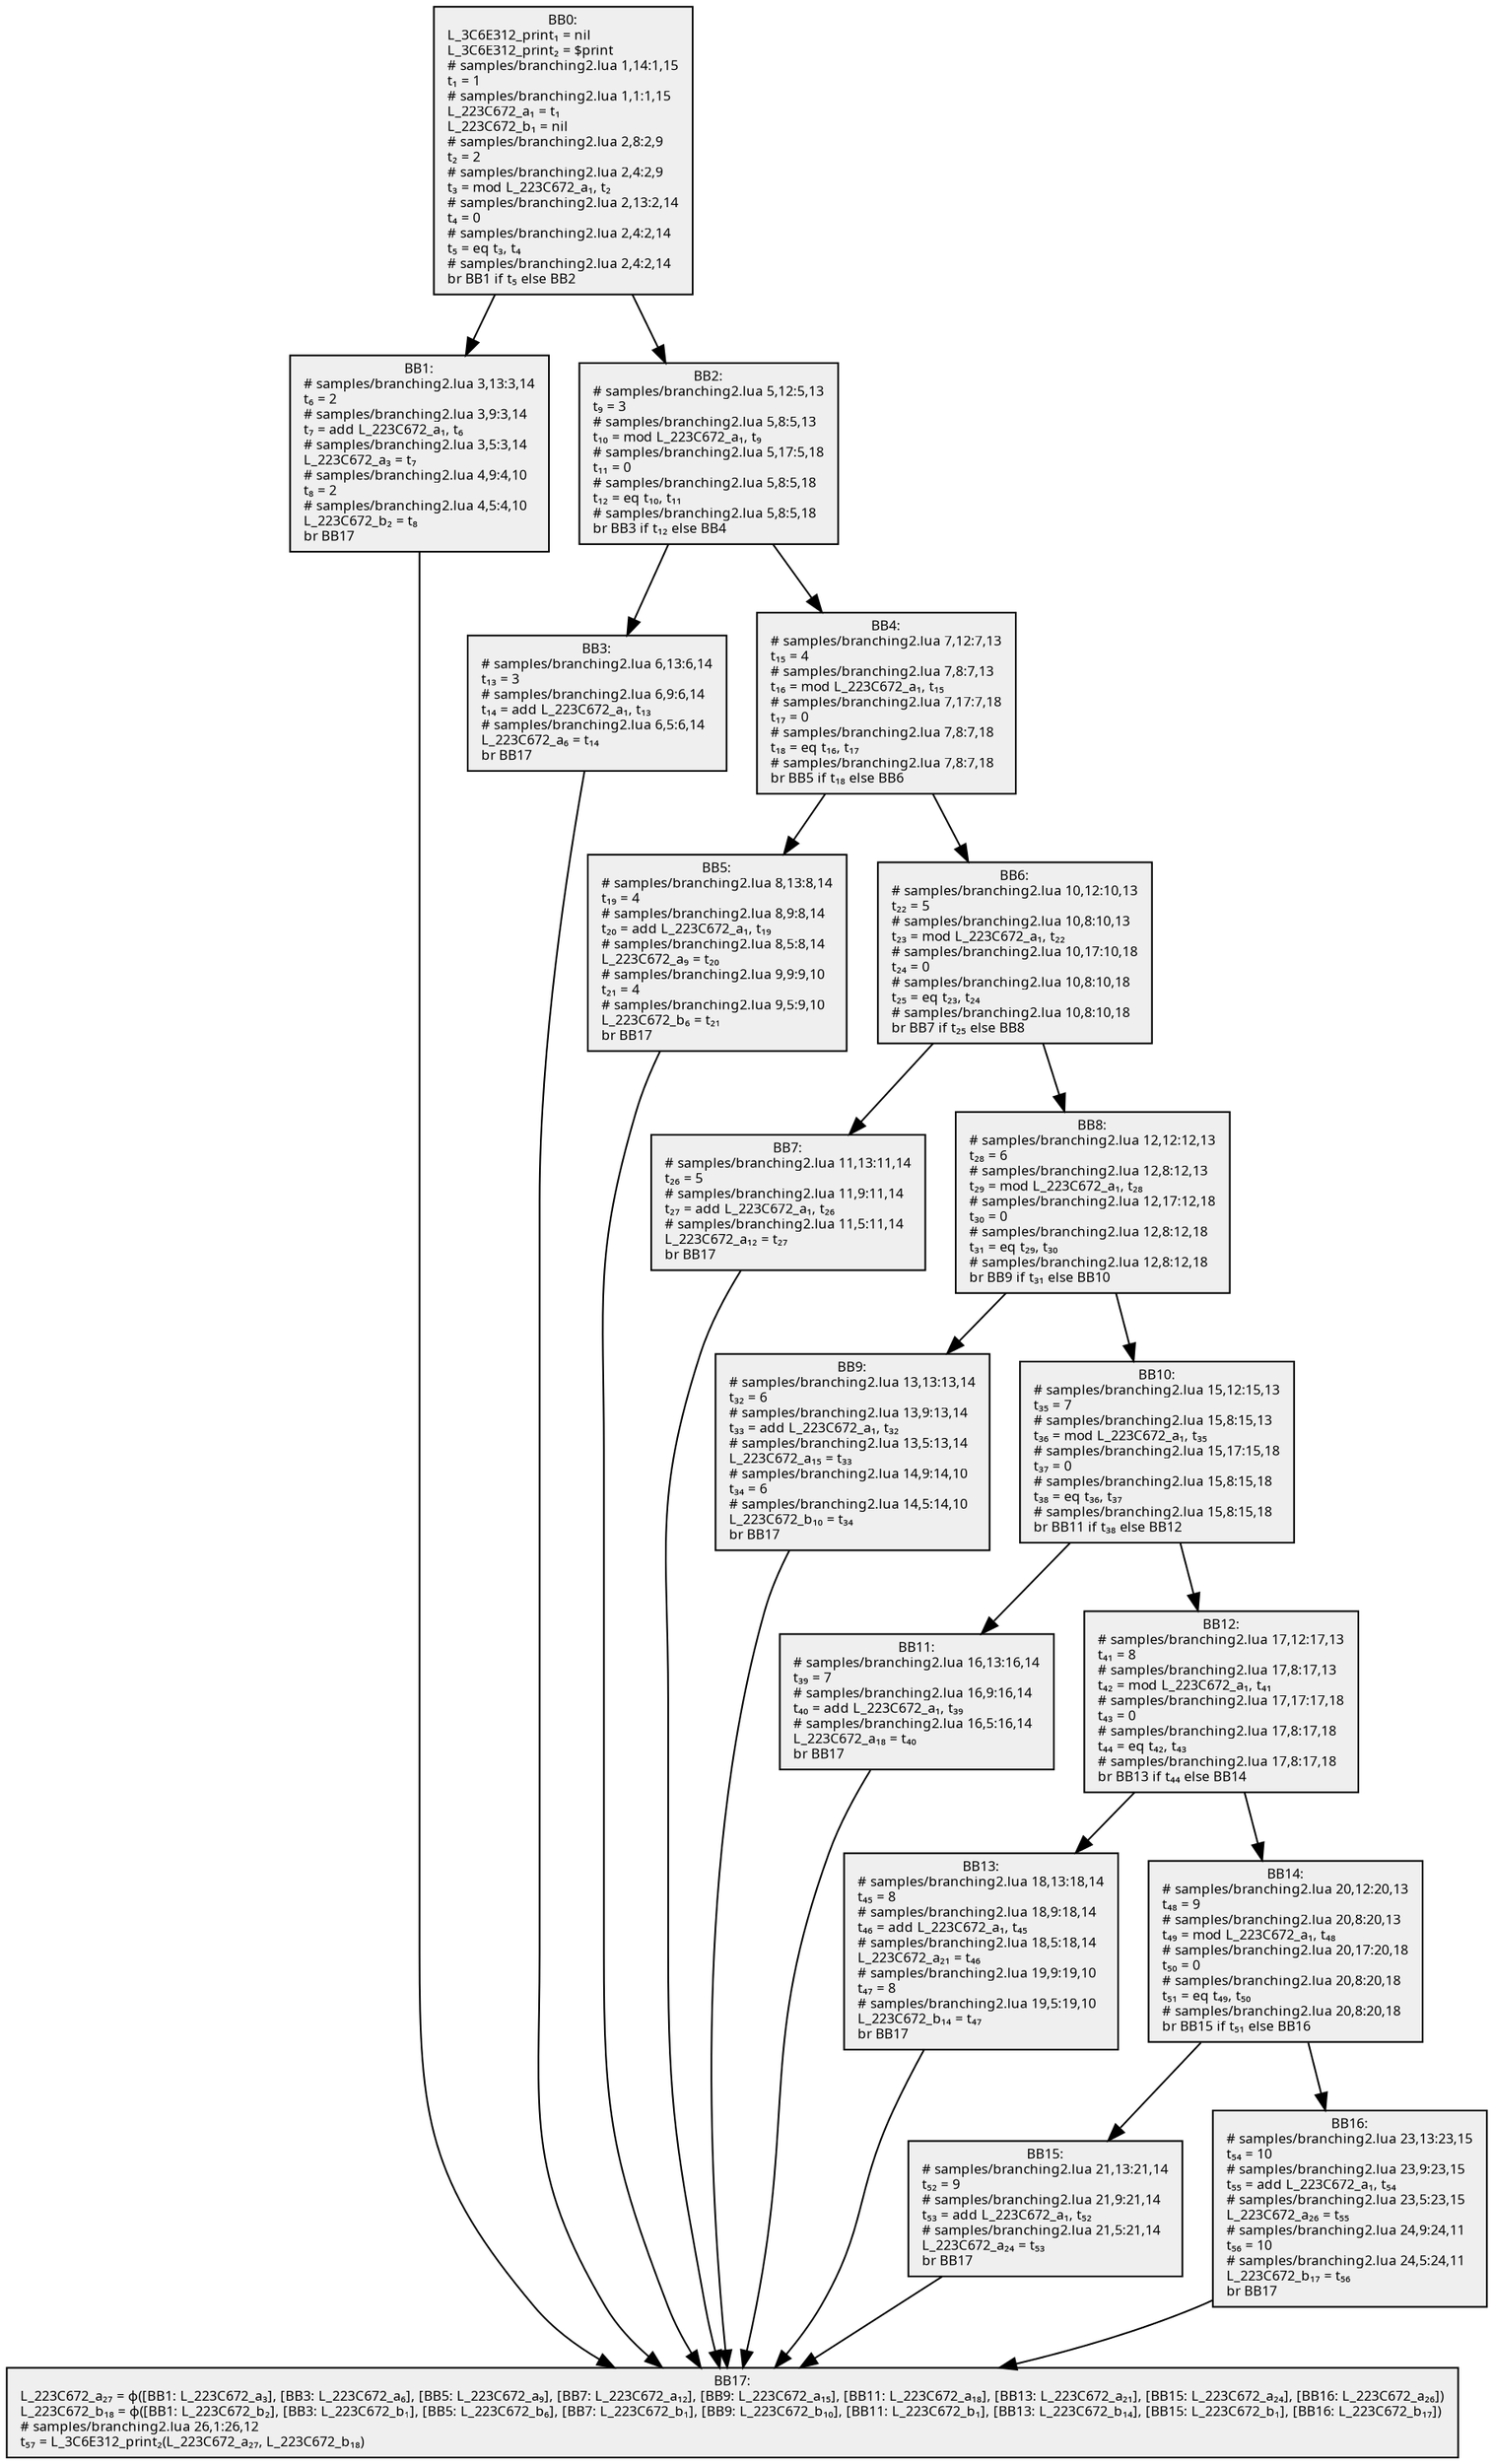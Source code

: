 digraph {
  node[shape=box style=filled fontsize=8 fontname="Cascadia Code" fillcolor="#efefef"];
  BB0 [label="BB0:\nL_3C6E312_print₁ = nil\lL_3C6E312_print₂ = $print\l# samples/branching2.lua 1,14:1,15\lt₁ = 1\l# samples/branching2.lua 1,1:1,15\lL_223C672_a₁ = t₁\lL_223C672_b₁ = nil\l# samples/branching2.lua 2,8:2,9\lt₂ = 2\l# samples/branching2.lua 2,4:2,9\lt₃ = mod L_223C672_a₁, t₂\l# samples/branching2.lua 2,13:2,14\lt₄ = 0\l# samples/branching2.lua 2,4:2,14\lt₅ = eq t₃, t₄\l# samples/branching2.lua 2,4:2,14\lbr BB1 if t₅ else BB2\l"];
  BB1 [label="BB1:\n# samples/branching2.lua 3,13:3,14\lt₆ = 2\l# samples/branching2.lua 3,9:3,14\lt₇ = add L_223C672_a₁, t₆\l# samples/branching2.lua 3,5:3,14\lL_223C672_a₃ = t₇\l# samples/branching2.lua 4,9:4,10\lt₈ = 2\l# samples/branching2.lua 4,5:4,10\lL_223C672_b₂ = t₈\lbr BB17\l"];
  BB2 [label="BB2:\n# samples/branching2.lua 5,12:5,13\lt₉ = 3\l# samples/branching2.lua 5,8:5,13\lt₁₀ = mod L_223C672_a₁, t₉\l# samples/branching2.lua 5,17:5,18\lt₁₁ = 0\l# samples/branching2.lua 5,8:5,18\lt₁₂ = eq t₁₀, t₁₁\l# samples/branching2.lua 5,8:5,18\lbr BB3 if t₁₂ else BB4\l"];
  BB3 [label="BB3:\n# samples/branching2.lua 6,13:6,14\lt₁₃ = 3\l# samples/branching2.lua 6,9:6,14\lt₁₄ = add L_223C672_a₁, t₁₃\l# samples/branching2.lua 6,5:6,14\lL_223C672_a₆ = t₁₄\lbr BB17\l"];
  BB4 [label="BB4:\n# samples/branching2.lua 7,12:7,13\lt₁₅ = 4\l# samples/branching2.lua 7,8:7,13\lt₁₆ = mod L_223C672_a₁, t₁₅\l# samples/branching2.lua 7,17:7,18\lt₁₇ = 0\l# samples/branching2.lua 7,8:7,18\lt₁₈ = eq t₁₆, t₁₇\l# samples/branching2.lua 7,8:7,18\lbr BB5 if t₁₈ else BB6\l"];
  BB5 [label="BB5:\n# samples/branching2.lua 8,13:8,14\lt₁₉ = 4\l# samples/branching2.lua 8,9:8,14\lt₂₀ = add L_223C672_a₁, t₁₉\l# samples/branching2.lua 8,5:8,14\lL_223C672_a₉ = t₂₀\l# samples/branching2.lua 9,9:9,10\lt₂₁ = 4\l# samples/branching2.lua 9,5:9,10\lL_223C672_b₆ = t₂₁\lbr BB17\l"];
  BB6 [label="BB6:\n# samples/branching2.lua 10,12:10,13\lt₂₂ = 5\l# samples/branching2.lua 10,8:10,13\lt₂₃ = mod L_223C672_a₁, t₂₂\l# samples/branching2.lua 10,17:10,18\lt₂₄ = 0\l# samples/branching2.lua 10,8:10,18\lt₂₅ = eq t₂₃, t₂₄\l# samples/branching2.lua 10,8:10,18\lbr BB7 if t₂₅ else BB8\l"];
  BB7 [label="BB7:\n# samples/branching2.lua 11,13:11,14\lt₂₆ = 5\l# samples/branching2.lua 11,9:11,14\lt₂₇ = add L_223C672_a₁, t₂₆\l# samples/branching2.lua 11,5:11,14\lL_223C672_a₁₂ = t₂₇\lbr BB17\l"];
  BB8 [label="BB8:\n# samples/branching2.lua 12,12:12,13\lt₂₈ = 6\l# samples/branching2.lua 12,8:12,13\lt₂₉ = mod L_223C672_a₁, t₂₈\l# samples/branching2.lua 12,17:12,18\lt₃₀ = 0\l# samples/branching2.lua 12,8:12,18\lt₃₁ = eq t₂₉, t₃₀\l# samples/branching2.lua 12,8:12,18\lbr BB9 if t₃₁ else BB10\l"];
  BB9 [label="BB9:\n# samples/branching2.lua 13,13:13,14\lt₃₂ = 6\l# samples/branching2.lua 13,9:13,14\lt₃₃ = add L_223C672_a₁, t₃₂\l# samples/branching2.lua 13,5:13,14\lL_223C672_a₁₅ = t₃₃\l# samples/branching2.lua 14,9:14,10\lt₃₄ = 6\l# samples/branching2.lua 14,5:14,10\lL_223C672_b₁₀ = t₃₄\lbr BB17\l"];
  BB10 [label="BB10:\n# samples/branching2.lua 15,12:15,13\lt₃₅ = 7\l# samples/branching2.lua 15,8:15,13\lt₃₆ = mod L_223C672_a₁, t₃₅\l# samples/branching2.lua 15,17:15,18\lt₃₇ = 0\l# samples/branching2.lua 15,8:15,18\lt₃₈ = eq t₃₆, t₃₇\l# samples/branching2.lua 15,8:15,18\lbr BB11 if t₃₈ else BB12\l"];
  BB11 [label="BB11:\n# samples/branching2.lua 16,13:16,14\lt₃₉ = 7\l# samples/branching2.lua 16,9:16,14\lt₄₀ = add L_223C672_a₁, t₃₉\l# samples/branching2.lua 16,5:16,14\lL_223C672_a₁₈ = t₄₀\lbr BB17\l"];
  BB12 [label="BB12:\n# samples/branching2.lua 17,12:17,13\lt₄₁ = 8\l# samples/branching2.lua 17,8:17,13\lt₄₂ = mod L_223C672_a₁, t₄₁\l# samples/branching2.lua 17,17:17,18\lt₄₃ = 0\l# samples/branching2.lua 17,8:17,18\lt₄₄ = eq t₄₂, t₄₃\l# samples/branching2.lua 17,8:17,18\lbr BB13 if t₄₄ else BB14\l"];
  BB13 [label="BB13:\n# samples/branching2.lua 18,13:18,14\lt₄₅ = 8\l# samples/branching2.lua 18,9:18,14\lt₄₆ = add L_223C672_a₁, t₄₅\l# samples/branching2.lua 18,5:18,14\lL_223C672_a₂₁ = t₄₆\l# samples/branching2.lua 19,9:19,10\lt₄₇ = 8\l# samples/branching2.lua 19,5:19,10\lL_223C672_b₁₄ = t₄₇\lbr BB17\l"];
  BB14 [label="BB14:\n# samples/branching2.lua 20,12:20,13\lt₄₈ = 9\l# samples/branching2.lua 20,8:20,13\lt₄₉ = mod L_223C672_a₁, t₄₈\l# samples/branching2.lua 20,17:20,18\lt₅₀ = 0\l# samples/branching2.lua 20,8:20,18\lt₅₁ = eq t₄₉, t₅₀\l# samples/branching2.lua 20,8:20,18\lbr BB15 if t₅₁ else BB16\l"];
  BB15 [label="BB15:\n# samples/branching2.lua 21,13:21,14\lt₅₂ = 9\l# samples/branching2.lua 21,9:21,14\lt₅₃ = add L_223C672_a₁, t₅₂\l# samples/branching2.lua 21,5:21,14\lL_223C672_a₂₄ = t₅₃\lbr BB17\l"];
  BB16 [label="BB16:\n# samples/branching2.lua 23,13:23,15\lt₅₄ = 10\l# samples/branching2.lua 23,9:23,15\lt₅₅ = add L_223C672_a₁, t₅₄\l# samples/branching2.lua 23,5:23,15\lL_223C672_a₂₆ = t₅₅\l# samples/branching2.lua 24,9:24,11\lt₅₆ = 10\l# samples/branching2.lua 24,5:24,11\lL_223C672_b₁₇ = t₅₆\lbr BB17\l"];
  BB17 [label="BB17:\nL_223C672_a₂₇ = ϕ([BB1: L_223C672_a₃], [BB3: L_223C672_a₆], [BB5: L_223C672_a₉], [BB7: L_223C672_a₁₂], [BB9: L_223C672_a₁₅], [BB11: L_223C672_a₁₈], [BB13: L_223C672_a₂₁], [BB15: L_223C672_a₂₄], [BB16: L_223C672_a₂₆])\lL_223C672_b₁₈ = ϕ([BB1: L_223C672_b₂], [BB3: L_223C672_b₁], [BB5: L_223C672_b₆], [BB7: L_223C672_b₁], [BB9: L_223C672_b₁₀], [BB11: L_223C672_b₁], [BB13: L_223C672_b₁₄], [BB15: L_223C672_b₁], [BB16: L_223C672_b₁₇])\l# samples/branching2.lua 26,1:26,12\lt₅₇ = L_3C6E312_print₂(L_223C672_a₂₇, L_223C672_b₁₈)\l"];

  BB0 -> BB1;
  BB0 -> BB2;
  BB2 -> BB3;
  BB2 -> BB4;
  BB4 -> BB5;
  BB4 -> BB6;
  BB6 -> BB7;
  BB6 -> BB8;
  BB8 -> BB9;
  BB8 -> BB10;
  BB10 -> BB11;
  BB10 -> BB12;
  BB12 -> BB13;
  BB12 -> BB14;
  BB14 -> BB15;
  BB14 -> BB16;
  BB1 -> BB17;
  BB3 -> BB17;
  BB5 -> BB17;
  BB7 -> BB17;
  BB9 -> BB17;
  BB11 -> BB17;
  BB13 -> BB17;
  BB15 -> BB17;
  BB16 -> BB17;
}
